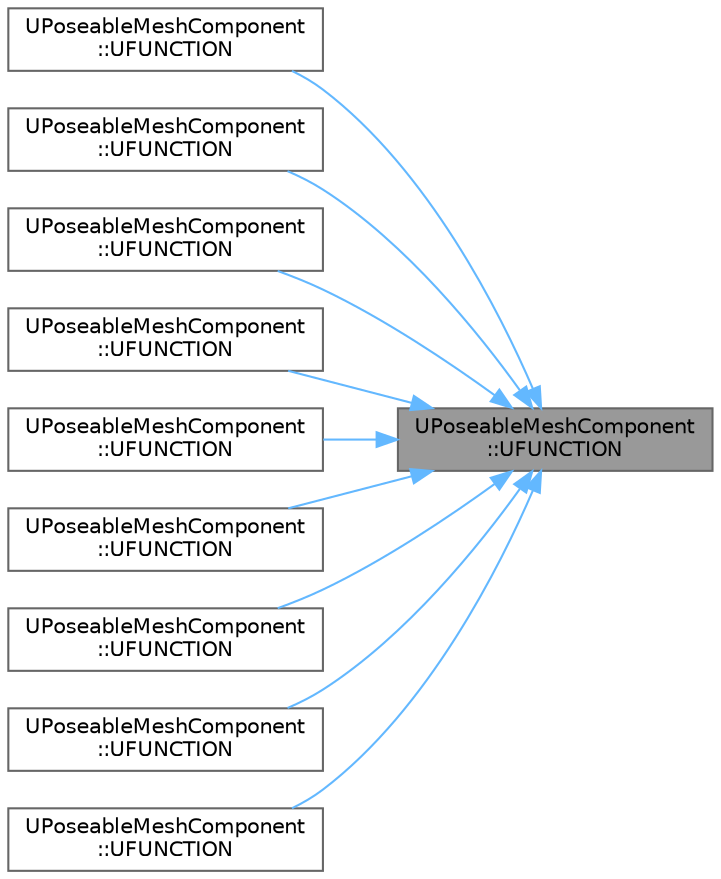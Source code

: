 digraph "UPoseableMeshComponent::UFUNCTION"
{
 // INTERACTIVE_SVG=YES
 // LATEX_PDF_SIZE
  bgcolor="transparent";
  edge [fontname=Helvetica,fontsize=10,labelfontname=Helvetica,labelfontsize=10];
  node [fontname=Helvetica,fontsize=10,shape=box,height=0.2,width=0.4];
  rankdir="RL";
  Node1 [id="Node000001",label="UPoseableMeshComponent\l::UFUNCTION",height=0.2,width=0.4,color="gray40", fillcolor="grey60", style="filled", fontcolor="black",tooltip=" "];
  Node1 -> Node2 [id="edge1_Node000001_Node000002",dir="back",color="steelblue1",style="solid",tooltip=" "];
  Node2 [id="Node000002",label="UPoseableMeshComponent\l::UFUNCTION",height=0.2,width=0.4,color="grey40", fillcolor="white", style="filled",URL="$db/d4e/classUPoseableMeshComponent.html#a4ff65055e0ac92a3deff47ea9b5640ed",tooltip=" "];
  Node1 -> Node3 [id="edge2_Node000001_Node000003",dir="back",color="steelblue1",style="solid",tooltip=" "];
  Node3 [id="Node000003",label="UPoseableMeshComponent\l::UFUNCTION",height=0.2,width=0.4,color="grey40", fillcolor="white", style="filled",URL="$db/d4e/classUPoseableMeshComponent.html#aa829ad53cc6115302f38dcfe74911274",tooltip=" "];
  Node1 -> Node4 [id="edge3_Node000001_Node000004",dir="back",color="steelblue1",style="solid",tooltip=" "];
  Node4 [id="Node000004",label="UPoseableMeshComponent\l::UFUNCTION",height=0.2,width=0.4,color="grey40", fillcolor="white", style="filled",URL="$db/d4e/classUPoseableMeshComponent.html#ac9b4d30a8d9c7d7dae9d6d53d93c56d6",tooltip=" "];
  Node1 -> Node5 [id="edge4_Node000001_Node000005",dir="back",color="steelblue1",style="solid",tooltip=" "];
  Node5 [id="Node000005",label="UPoseableMeshComponent\l::UFUNCTION",height=0.2,width=0.4,color="grey40", fillcolor="white", style="filled",URL="$db/d4e/classUPoseableMeshComponent.html#ada89c533b1d5493ed34db58c7e816562",tooltip=" "];
  Node1 -> Node6 [id="edge5_Node000001_Node000006",dir="back",color="steelblue1",style="solid",tooltip=" "];
  Node6 [id="Node000006",label="UPoseableMeshComponent\l::UFUNCTION",height=0.2,width=0.4,color="grey40", fillcolor="white", style="filled",URL="$db/d4e/classUPoseableMeshComponent.html#ac943a2ac78e3a29857c604d8776cf2f8",tooltip=" "];
  Node1 -> Node7 [id="edge6_Node000001_Node000007",dir="back",color="steelblue1",style="solid",tooltip=" "];
  Node7 [id="Node000007",label="UPoseableMeshComponent\l::UFUNCTION",height=0.2,width=0.4,color="grey40", fillcolor="white", style="filled",URL="$db/d4e/classUPoseableMeshComponent.html#a12a4b7cc41f4e0d50100c19ee735ac7a",tooltip=" "];
  Node1 -> Node8 [id="edge7_Node000001_Node000008",dir="back",color="steelblue1",style="solid",tooltip=" "];
  Node8 [id="Node000008",label="UPoseableMeshComponent\l::UFUNCTION",height=0.2,width=0.4,color="grey40", fillcolor="white", style="filled",URL="$db/d4e/classUPoseableMeshComponent.html#a07282fa9d3999fd13416f96a23cb2d06",tooltip=" "];
  Node1 -> Node9 [id="edge8_Node000001_Node000009",dir="back",color="steelblue1",style="solid",tooltip=" "];
  Node9 [id="Node000009",label="UPoseableMeshComponent\l::UFUNCTION",height=0.2,width=0.4,color="grey40", fillcolor="white", style="filled",URL="$db/d4e/classUPoseableMeshComponent.html#a3852e065b224b04dc63947afb31bbb64",tooltip=" "];
  Node1 -> Node10 [id="edge9_Node000001_Node000010",dir="back",color="steelblue1",style="solid",tooltip=" "];
  Node10 [id="Node000010",label="UPoseableMeshComponent\l::UFUNCTION",height=0.2,width=0.4,color="grey40", fillcolor="white", style="filled",URL="$db/d4e/classUPoseableMeshComponent.html#aa00578278617d86de878d6761aa08f1f",tooltip=" "];
}
